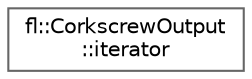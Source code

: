 digraph "Graphical Class Hierarchy"
{
 // INTERACTIVE_SVG=YES
 // LATEX_PDF_SIZE
  bgcolor="transparent";
  edge [fontname=Helvetica,fontsize=10,labelfontname=Helvetica,labelfontsize=10];
  node [fontname=Helvetica,fontsize=10,shape=box,height=0.2,width=0.4];
  rankdir="LR";
  Node0 [id="Node000000",label="fl::CorkscrewOutput\l::iterator",height=0.2,width=0.4,color="grey40", fillcolor="white", style="filled",URL="$d5/d9f/classfl_1_1_corkscrew_output_1_1iterator.html",tooltip=" "];
}
